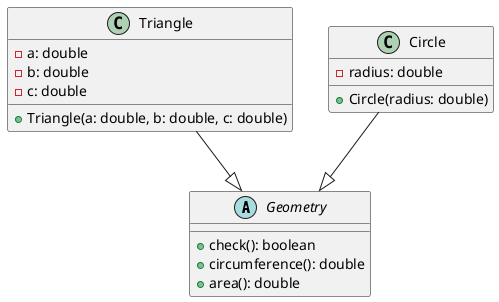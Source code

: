 @startuml
'https://plantuml.com/class-diagram

abstract class Geometry {
    +check(): boolean
    +circumference(): double
    +area(): double
}

class Triangle {
    -a: double
    -b: double
    -c: double
    +Triangle(a: double, b: double, c: double)
}

class Circle {
    -radius: double
    +Circle(radius: double)
}

Circle --|> Geometry
Triangle --|> Geometry

@enduml